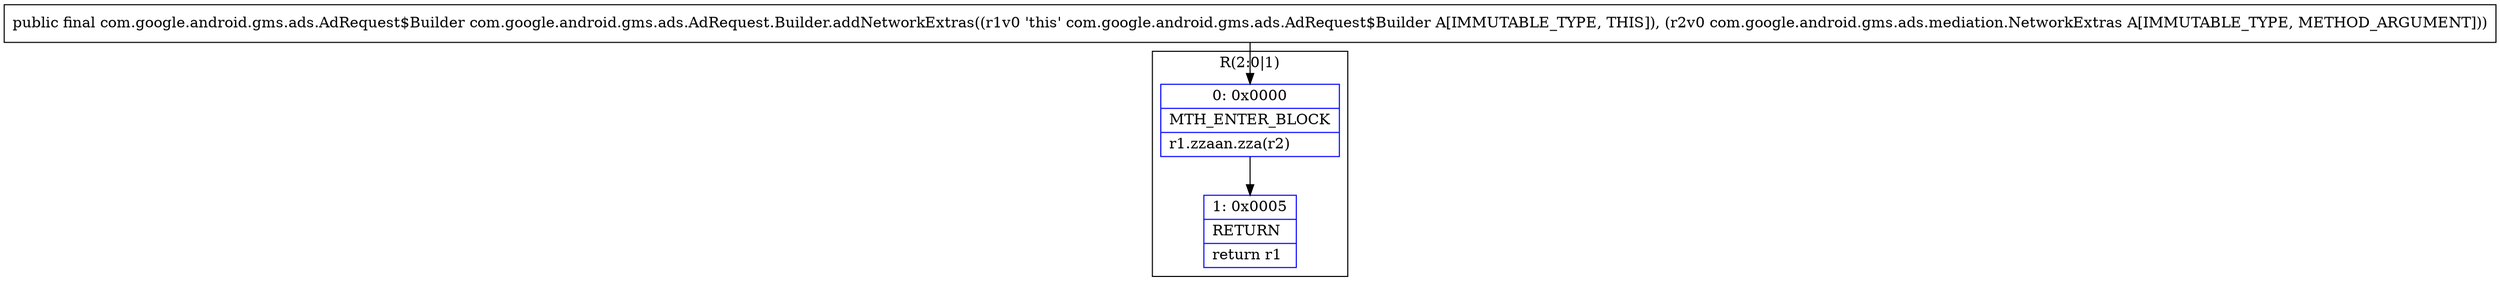 digraph "CFG forcom.google.android.gms.ads.AdRequest.Builder.addNetworkExtras(Lcom\/google\/android\/gms\/ads\/mediation\/NetworkExtras;)Lcom\/google\/android\/gms\/ads\/AdRequest$Builder;" {
subgraph cluster_Region_303932193 {
label = "R(2:0|1)";
node [shape=record,color=blue];
Node_0 [shape=record,label="{0\:\ 0x0000|MTH_ENTER_BLOCK\l|r1.zzaan.zza(r2)\l}"];
Node_1 [shape=record,label="{1\:\ 0x0005|RETURN\l|return r1\l}"];
}
MethodNode[shape=record,label="{public final com.google.android.gms.ads.AdRequest$Builder com.google.android.gms.ads.AdRequest.Builder.addNetworkExtras((r1v0 'this' com.google.android.gms.ads.AdRequest$Builder A[IMMUTABLE_TYPE, THIS]), (r2v0 com.google.android.gms.ads.mediation.NetworkExtras A[IMMUTABLE_TYPE, METHOD_ARGUMENT])) }"];
MethodNode -> Node_0;
Node_0 -> Node_1;
}

